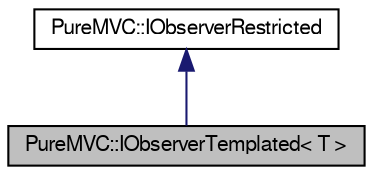 digraph G
{
  edge [fontname="FreeSans",fontsize="10",labelfontname="FreeSans",labelfontsize="10"];
  node [fontname="FreeSans",fontsize="10",shape=record];
  Node1 [label="PureMVC::IObserverTemplated\< T \>",height=0.2,width=0.4,color="black", fillcolor="grey75", style="filled" fontcolor="black"];
  Node2 -> Node1 [dir=back,color="midnightblue",fontsize="10",style="solid"];
  Node2 [label="PureMVC::IObserverRestricted",height=0.2,width=0.4,color="black", fillcolor="white", style="filled",URL="$class_pure_m_v_c_1_1_i_observer_restricted.html",tooltip="An Observer functor interface."];
}
